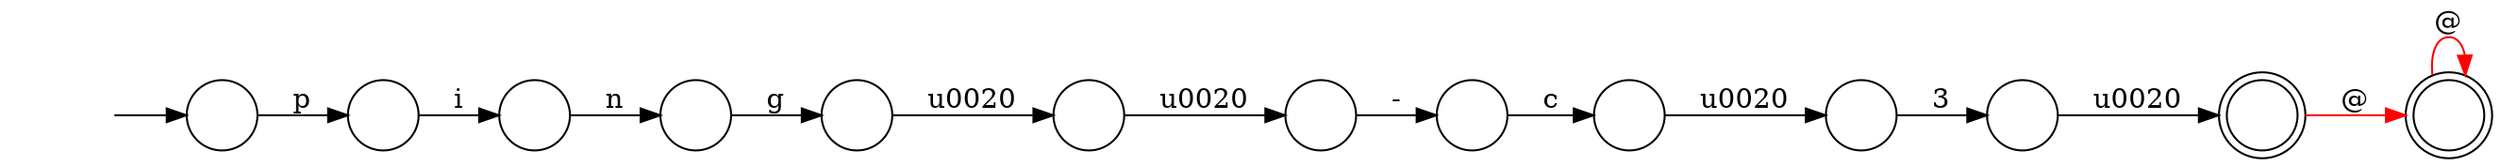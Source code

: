 digraph Automaton {
  rankdir = LR;
  0 [shape=circle,label=""];
  0 -> 8 [label="\u0020"]
  1 [shape=doublecircle,label=""];
  1 -> 1 [label="@",color=red]
  2 [shape=circle,label=""];
  2 -> 5 [label="-"]
  3 [shape=circle,label=""];
  initial [shape=plaintext,label=""];
  initial -> 3
  3 -> 11 [label="p"]
  4 [shape=doublecircle,label=""];
  4 -> 1 [label="@",color=red]
  5 [shape=circle,label=""];
  5 -> 9 [label="c"]
  6 [shape=circle,label=""];
  6 -> 10 [label="3"]
  7 [shape=circle,label=""];
  7 -> 12 [label="n"]
  8 [shape=circle,label=""];
  8 -> 2 [label="\u0020"]
  9 [shape=circle,label=""];
  9 -> 6 [label="\u0020"]
  10 [shape=circle,label=""];
  10 -> 4 [label="\u0020"]
  11 [shape=circle,label=""];
  11 -> 7 [label="i"]
  12 [shape=circle,label=""];
  12 -> 0 [label="g"]
}

